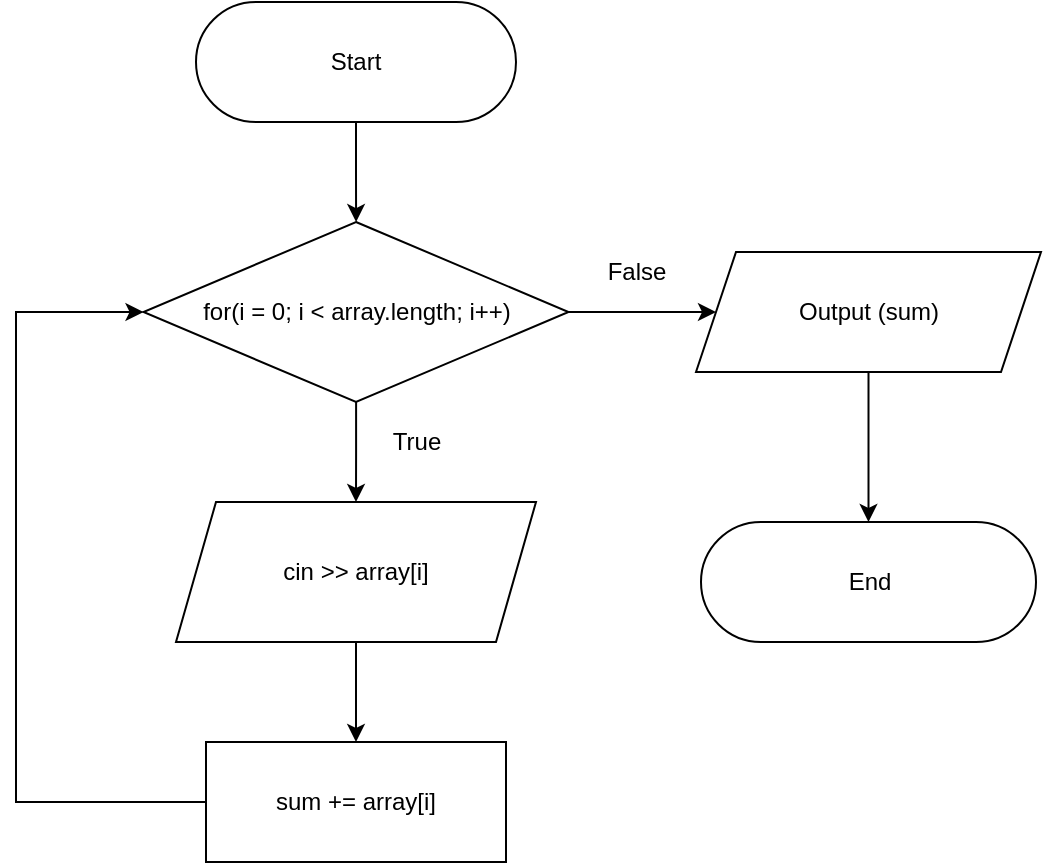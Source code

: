 <mxfile>
    <diagram id="nnlcGqOrMHzO2xUQMF79" name="Page-1">
        <mxGraphModel dx="1052" dy="639" grid="1" gridSize="10" guides="1" tooltips="1" connect="1" arrows="1" fold="1" page="1" pageScale="1" pageWidth="850" pageHeight="1100" math="0" shadow="0">
            <root>
                <mxCell id="0"/>
                <mxCell id="1" parent="0"/>
                <mxCell id="5" style="edgeStyle=orthogonalEdgeStyle;rounded=0;orthogonalLoop=1;jettySize=auto;html=1;" edge="1" parent="1" source="2" target="4">
                    <mxGeometry relative="1" as="geometry"/>
                </mxCell>
                <mxCell id="2" value="&lt;font style=&quot;font-size: 12px&quot;&gt;Start&lt;/font&gt;" style="rounded=1;whiteSpace=wrap;html=1;arcSize=50;" vertex="1" parent="1">
                    <mxGeometry x="250" y="70" width="160" height="60" as="geometry"/>
                </mxCell>
                <mxCell id="6" style="edgeStyle=orthogonalEdgeStyle;rounded=0;orthogonalLoop=1;jettySize=auto;html=1;entryX=0;entryY=0.5;entryDx=0;entryDy=0;" edge="1" parent="1" source="4" target="7">
                    <mxGeometry relative="1" as="geometry">
                        <mxPoint x="510" y="225" as="targetPoint"/>
                    </mxGeometry>
                </mxCell>
                <mxCell id="13" style="edgeStyle=orthogonalEdgeStyle;rounded=0;orthogonalLoop=1;jettySize=auto;html=1;entryX=0.5;entryY=0;entryDx=0;entryDy=0;" edge="1" parent="1" source="4" target="12">
                    <mxGeometry relative="1" as="geometry"/>
                </mxCell>
                <mxCell id="4" value="for(i = 0; i &amp;lt; array.length; i++)" style="rhombus;whiteSpace=wrap;html=1;" vertex="1" parent="1">
                    <mxGeometry x="223.75" y="180" width="212.5" height="90" as="geometry"/>
                </mxCell>
                <mxCell id="10" style="edgeStyle=orthogonalEdgeStyle;rounded=0;orthogonalLoop=1;jettySize=auto;html=1;entryX=0.5;entryY=0;entryDx=0;entryDy=0;" edge="1" parent="1" source="7" target="9">
                    <mxGeometry relative="1" as="geometry"/>
                </mxCell>
                <mxCell id="7" value="Output (sum)" style="shape=parallelogram;perimeter=parallelogramPerimeter;whiteSpace=wrap;html=1;fixedSize=1;" vertex="1" parent="1">
                    <mxGeometry x="500" y="195" width="172.5" height="60" as="geometry"/>
                </mxCell>
                <mxCell id="9" value="End" style="rounded=1;whiteSpace=wrap;html=1;arcSize=50;" vertex="1" parent="1">
                    <mxGeometry x="502.5" y="330" width="167.5" height="60" as="geometry"/>
                </mxCell>
                <mxCell id="11" value="False" style="text;html=1;resizable=0;autosize=1;align=center;verticalAlign=middle;points=[];fillColor=none;strokeColor=none;rounded=0;" vertex="1" parent="1">
                    <mxGeometry x="450" y="195" width="40" height="20" as="geometry"/>
                </mxCell>
                <mxCell id="17" style="edgeStyle=orthogonalEdgeStyle;rounded=0;orthogonalLoop=1;jettySize=auto;html=1;entryX=0.5;entryY=0;entryDx=0;entryDy=0;" edge="1" parent="1" source="12" target="16">
                    <mxGeometry relative="1" as="geometry"/>
                </mxCell>
                <mxCell id="12" value="cin &amp;gt;&amp;gt; array[i]" style="shape=parallelogram;perimeter=parallelogramPerimeter;whiteSpace=wrap;html=1;fixedSize=1;" vertex="1" parent="1">
                    <mxGeometry x="240" y="320" width="180" height="70" as="geometry"/>
                </mxCell>
                <mxCell id="14" value="True" style="text;html=1;resizable=0;autosize=1;align=center;verticalAlign=middle;points=[];fillColor=none;strokeColor=none;rounded=0;" vertex="1" parent="1">
                    <mxGeometry x="340" y="280" width="40" height="20" as="geometry"/>
                </mxCell>
                <mxCell id="18" style="edgeStyle=orthogonalEdgeStyle;rounded=0;orthogonalLoop=1;jettySize=auto;html=1;entryX=0;entryY=0.5;entryDx=0;entryDy=0;" edge="1" parent="1" source="16" target="4">
                    <mxGeometry relative="1" as="geometry">
                        <mxPoint x="170" y="220" as="targetPoint"/>
                        <Array as="points">
                            <mxPoint x="160" y="470"/>
                            <mxPoint x="160" y="225"/>
                        </Array>
                    </mxGeometry>
                </mxCell>
                <mxCell id="16" value="sum += array[i]" style="rounded=0;whiteSpace=wrap;html=1;" vertex="1" parent="1">
                    <mxGeometry x="255" y="440" width="150" height="60" as="geometry"/>
                </mxCell>
            </root>
        </mxGraphModel>
    </diagram>
</mxfile>